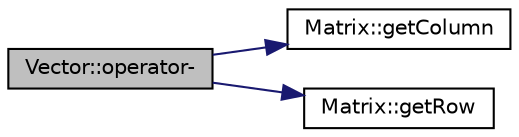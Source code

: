 digraph "Vector::operator-"
{
 // LATEX_PDF_SIZE
  edge [fontname="Helvetica",fontsize="10",labelfontname="Helvetica",labelfontsize="10"];
  node [fontname="Helvetica",fontsize="10",shape=record];
  rankdir="LR";
  Node1 [label="Vector::operator-",height=0.2,width=0.4,color="black", fillcolor="grey75", style="filled", fontcolor="black",tooltip=" "];
  Node1 -> Node2 [color="midnightblue",fontsize="10",style="solid",fontname="Helvetica"];
  Node2 [label="Matrix::getColumn",height=0.2,width=0.4,color="black", fillcolor="white", style="filled",URL="$class_matrix.html#a73f716f5127b622a2f6934233c8e35a4",tooltip=" "];
  Node1 -> Node3 [color="midnightblue",fontsize="10",style="solid",fontname="Helvetica"];
  Node3 [label="Matrix::getRow",height=0.2,width=0.4,color="black", fillcolor="white", style="filled",URL="$class_matrix.html#a727a71910e64759e24dbda697a9a21b0",tooltip=" "];
}
